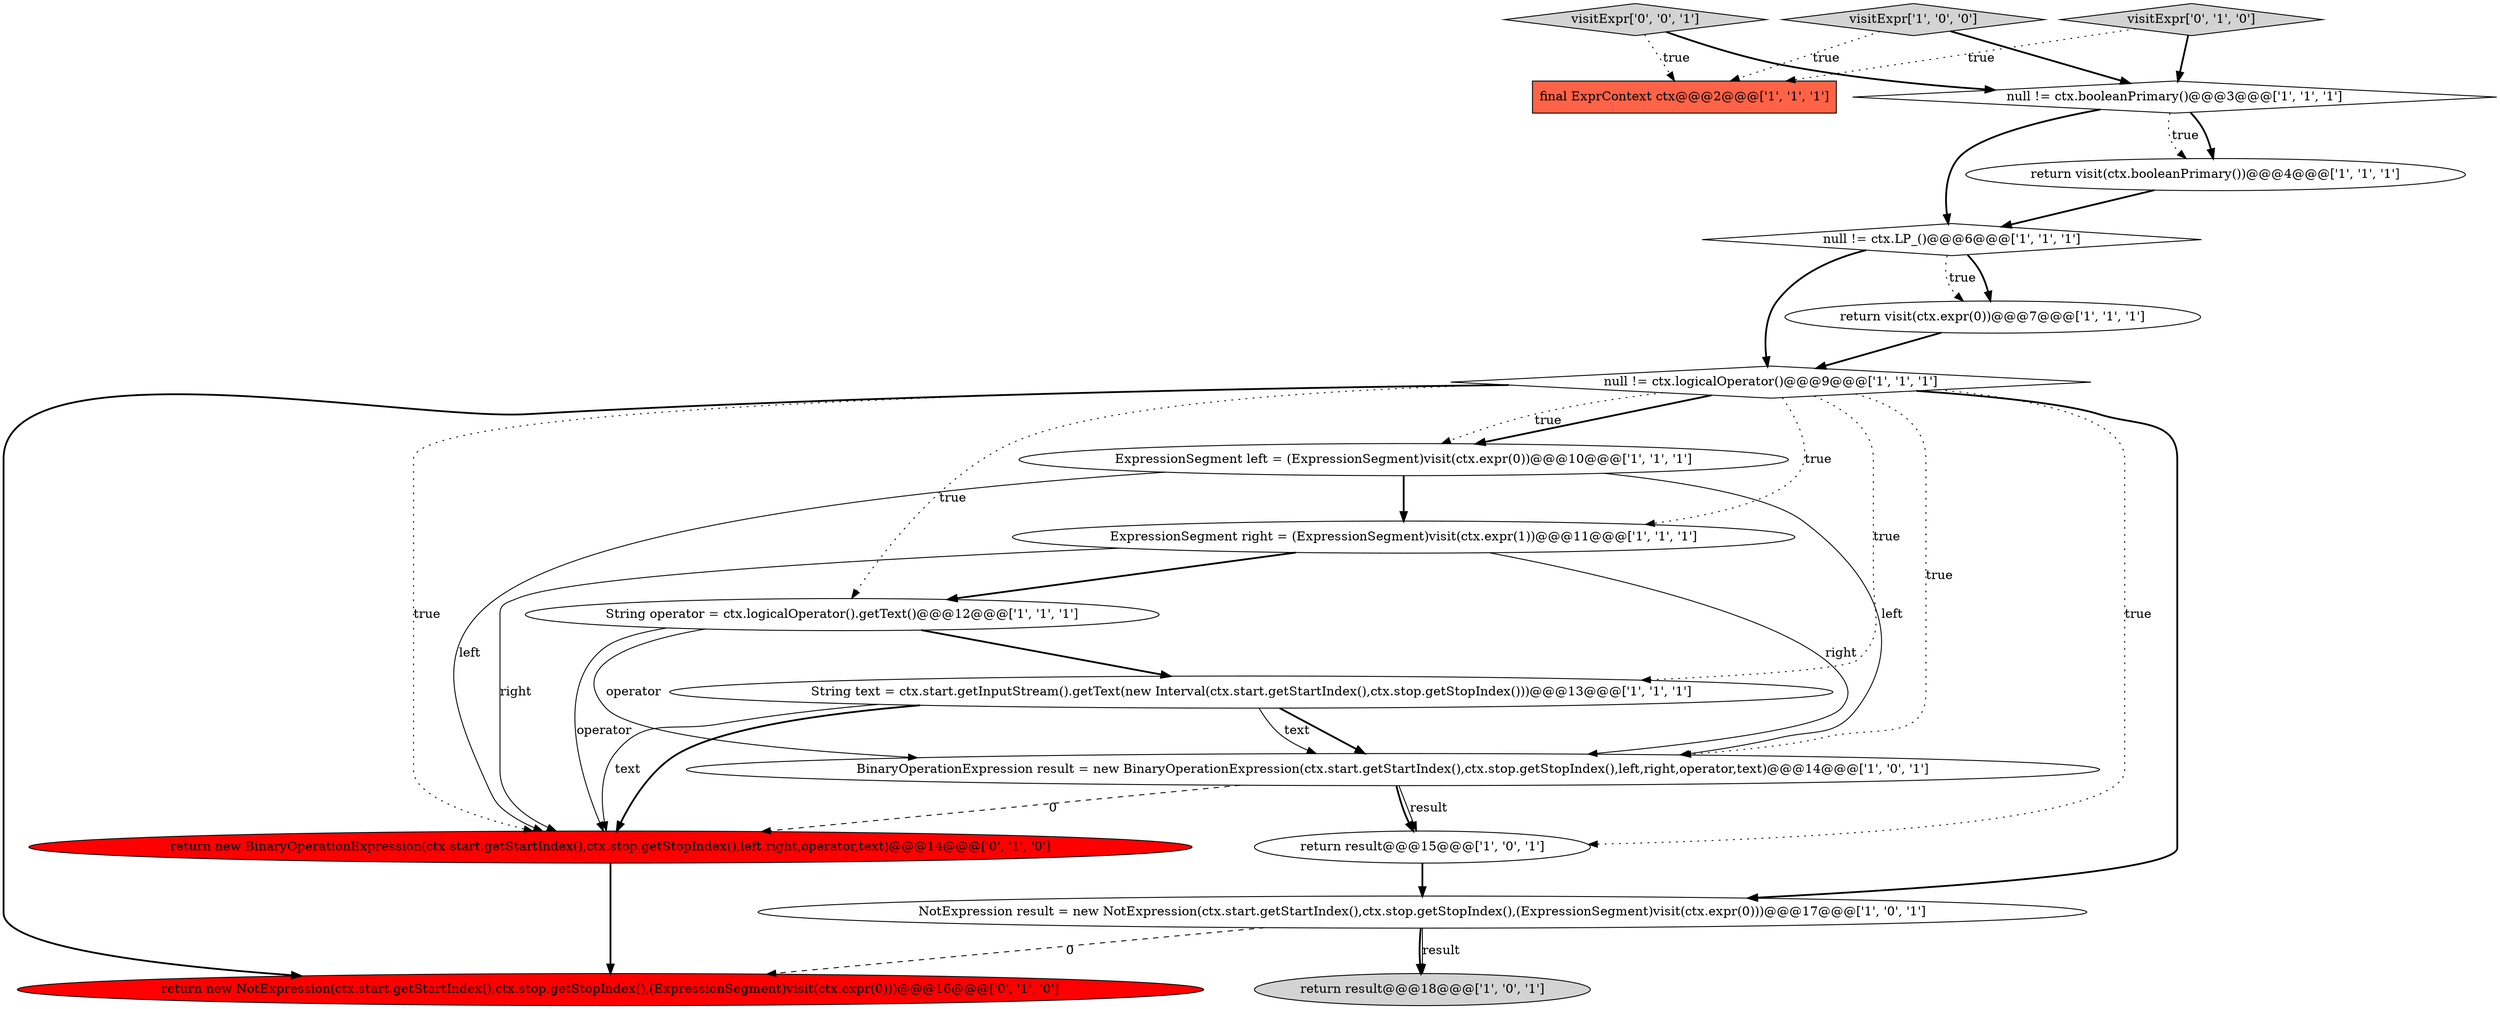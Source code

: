 digraph {
11 [style = filled, label = "null != ctx.LP_()@@@6@@@['1', '1', '1']", fillcolor = white, shape = diamond image = "AAA0AAABBB1BBB"];
9 [style = filled, label = "BinaryOperationExpression result = new BinaryOperationExpression(ctx.start.getStartIndex(),ctx.stop.getStopIndex(),left,right,operator,text)@@@14@@@['1', '0', '1']", fillcolor = white, shape = ellipse image = "AAA0AAABBB1BBB"];
13 [style = filled, label = "null != ctx.booleanPrimary()@@@3@@@['1', '1', '1']", fillcolor = white, shape = diamond image = "AAA0AAABBB1BBB"];
10 [style = filled, label = "ExpressionSegment right = (ExpressionSegment)visit(ctx.expr(1))@@@11@@@['1', '1', '1']", fillcolor = white, shape = ellipse image = "AAA0AAABBB1BBB"];
16 [style = filled, label = "return new NotExpression(ctx.start.getStartIndex(),ctx.stop.getStopIndex(),(ExpressionSegment)visit(ctx.expr(0)))@@@16@@@['0', '1', '0']", fillcolor = red, shape = ellipse image = "AAA1AAABBB2BBB"];
7 [style = filled, label = "ExpressionSegment left = (ExpressionSegment)visit(ctx.expr(0))@@@10@@@['1', '1', '1']", fillcolor = white, shape = ellipse image = "AAA0AAABBB1BBB"];
1 [style = filled, label = "return visit(ctx.booleanPrimary())@@@4@@@['1', '1', '1']", fillcolor = white, shape = ellipse image = "AAA0AAABBB1BBB"];
12 [style = filled, label = "return result@@@18@@@['1', '0', '1']", fillcolor = lightgray, shape = ellipse image = "AAA0AAABBB1BBB"];
5 [style = filled, label = "NotExpression result = new NotExpression(ctx.start.getStartIndex(),ctx.stop.getStopIndex(),(ExpressionSegment)visit(ctx.expr(0)))@@@17@@@['1', '0', '1']", fillcolor = white, shape = ellipse image = "AAA0AAABBB1BBB"];
15 [style = filled, label = "return new BinaryOperationExpression(ctx.start.getStartIndex(),ctx.stop.getStopIndex(),left,right,operator,text)@@@14@@@['0', '1', '0']", fillcolor = red, shape = ellipse image = "AAA1AAABBB2BBB"];
18 [style = filled, label = "visitExpr['0', '0', '1']", fillcolor = lightgray, shape = diamond image = "AAA0AAABBB3BBB"];
4 [style = filled, label = "String text = ctx.start.getInputStream().getText(new Interval(ctx.start.getStartIndex(),ctx.stop.getStopIndex()))@@@13@@@['1', '1', '1']", fillcolor = white, shape = ellipse image = "AAA0AAABBB1BBB"];
3 [style = filled, label = "String operator = ctx.logicalOperator().getText()@@@12@@@['1', '1', '1']", fillcolor = white, shape = ellipse image = "AAA0AAABBB1BBB"];
2 [style = filled, label = "final ExprContext ctx@@@2@@@['1', '1', '1']", fillcolor = tomato, shape = box image = "AAA0AAABBB1BBB"];
17 [style = filled, label = "visitExpr['0', '1', '0']", fillcolor = lightgray, shape = diamond image = "AAA0AAABBB2BBB"];
14 [style = filled, label = "null != ctx.logicalOperator()@@@9@@@['1', '1', '1']", fillcolor = white, shape = diamond image = "AAA0AAABBB1BBB"];
6 [style = filled, label = "return result@@@15@@@['1', '0', '1']", fillcolor = white, shape = ellipse image = "AAA0AAABBB1BBB"];
0 [style = filled, label = "return visit(ctx.expr(0))@@@7@@@['1', '1', '1']", fillcolor = white, shape = ellipse image = "AAA0AAABBB1BBB"];
8 [style = filled, label = "visitExpr['1', '0', '0']", fillcolor = lightgray, shape = diamond image = "AAA0AAABBB1BBB"];
14->16 [style = bold, label=""];
4->9 [style = bold, label=""];
7->15 [style = solid, label="left"];
11->14 [style = bold, label=""];
7->10 [style = bold, label=""];
8->2 [style = dotted, label="true"];
4->15 [style = bold, label=""];
10->3 [style = bold, label=""];
3->9 [style = solid, label="operator"];
7->9 [style = solid, label="left"];
10->9 [style = solid, label="right"];
15->16 [style = bold, label=""];
13->11 [style = bold, label=""];
3->4 [style = bold, label=""];
14->10 [style = dotted, label="true"];
13->1 [style = bold, label=""];
1->11 [style = bold, label=""];
14->7 [style = bold, label=""];
9->6 [style = bold, label=""];
5->16 [style = dashed, label="0"];
13->1 [style = dotted, label="true"];
14->15 [style = dotted, label="true"];
6->5 [style = bold, label=""];
0->14 [style = bold, label=""];
11->0 [style = bold, label=""];
5->12 [style = bold, label=""];
9->15 [style = dashed, label="0"];
4->9 [style = solid, label="text"];
11->0 [style = dotted, label="true"];
14->7 [style = dotted, label="true"];
5->12 [style = solid, label="result"];
18->13 [style = bold, label=""];
14->3 [style = dotted, label="true"];
3->15 [style = solid, label="operator"];
17->2 [style = dotted, label="true"];
17->13 [style = bold, label=""];
14->9 [style = dotted, label="true"];
10->15 [style = solid, label="right"];
14->4 [style = dotted, label="true"];
9->6 [style = solid, label="result"];
8->13 [style = bold, label=""];
18->2 [style = dotted, label="true"];
4->15 [style = solid, label="text"];
14->5 [style = bold, label=""];
14->6 [style = dotted, label="true"];
}

